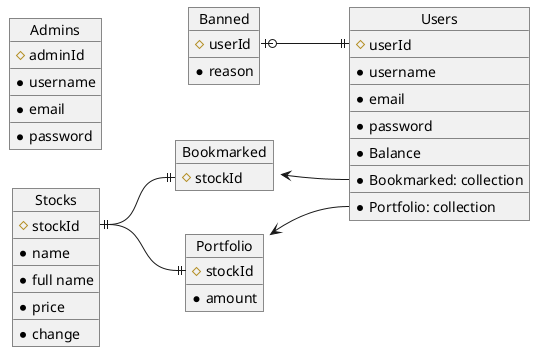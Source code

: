 @startuml

left to right direction

object Users {
    # userId
    __
    * username
    __
    * email
    __
    * password
    __
    * Balance
    __
    * Bookmarked: collection
    __
    * Portfolio: collection
}
object Banned {
    # userId
    __
    * reason
}
object Stocks {
    # stockId
    __
    * name
    __
    * full name
    __
    * price
    __
    * change
}
object Admins {
    # adminId
    __
    * username
    __
    * email
    __
    * password
}
object Portfolio {
    # stockId
    __
    * amount
}
object Bookmarked {
    # stockId
}

Users::userId ||-up-o| Banned::userId

Users::Portfolio -up-> Portfolio
Portfolio::stockId ||-up-|| Stocks::stockId

Users::Bookmarked -up-> Bookmarked
Bookmarked::stockId ||-up-|| Stocks::stockId

@enduml
